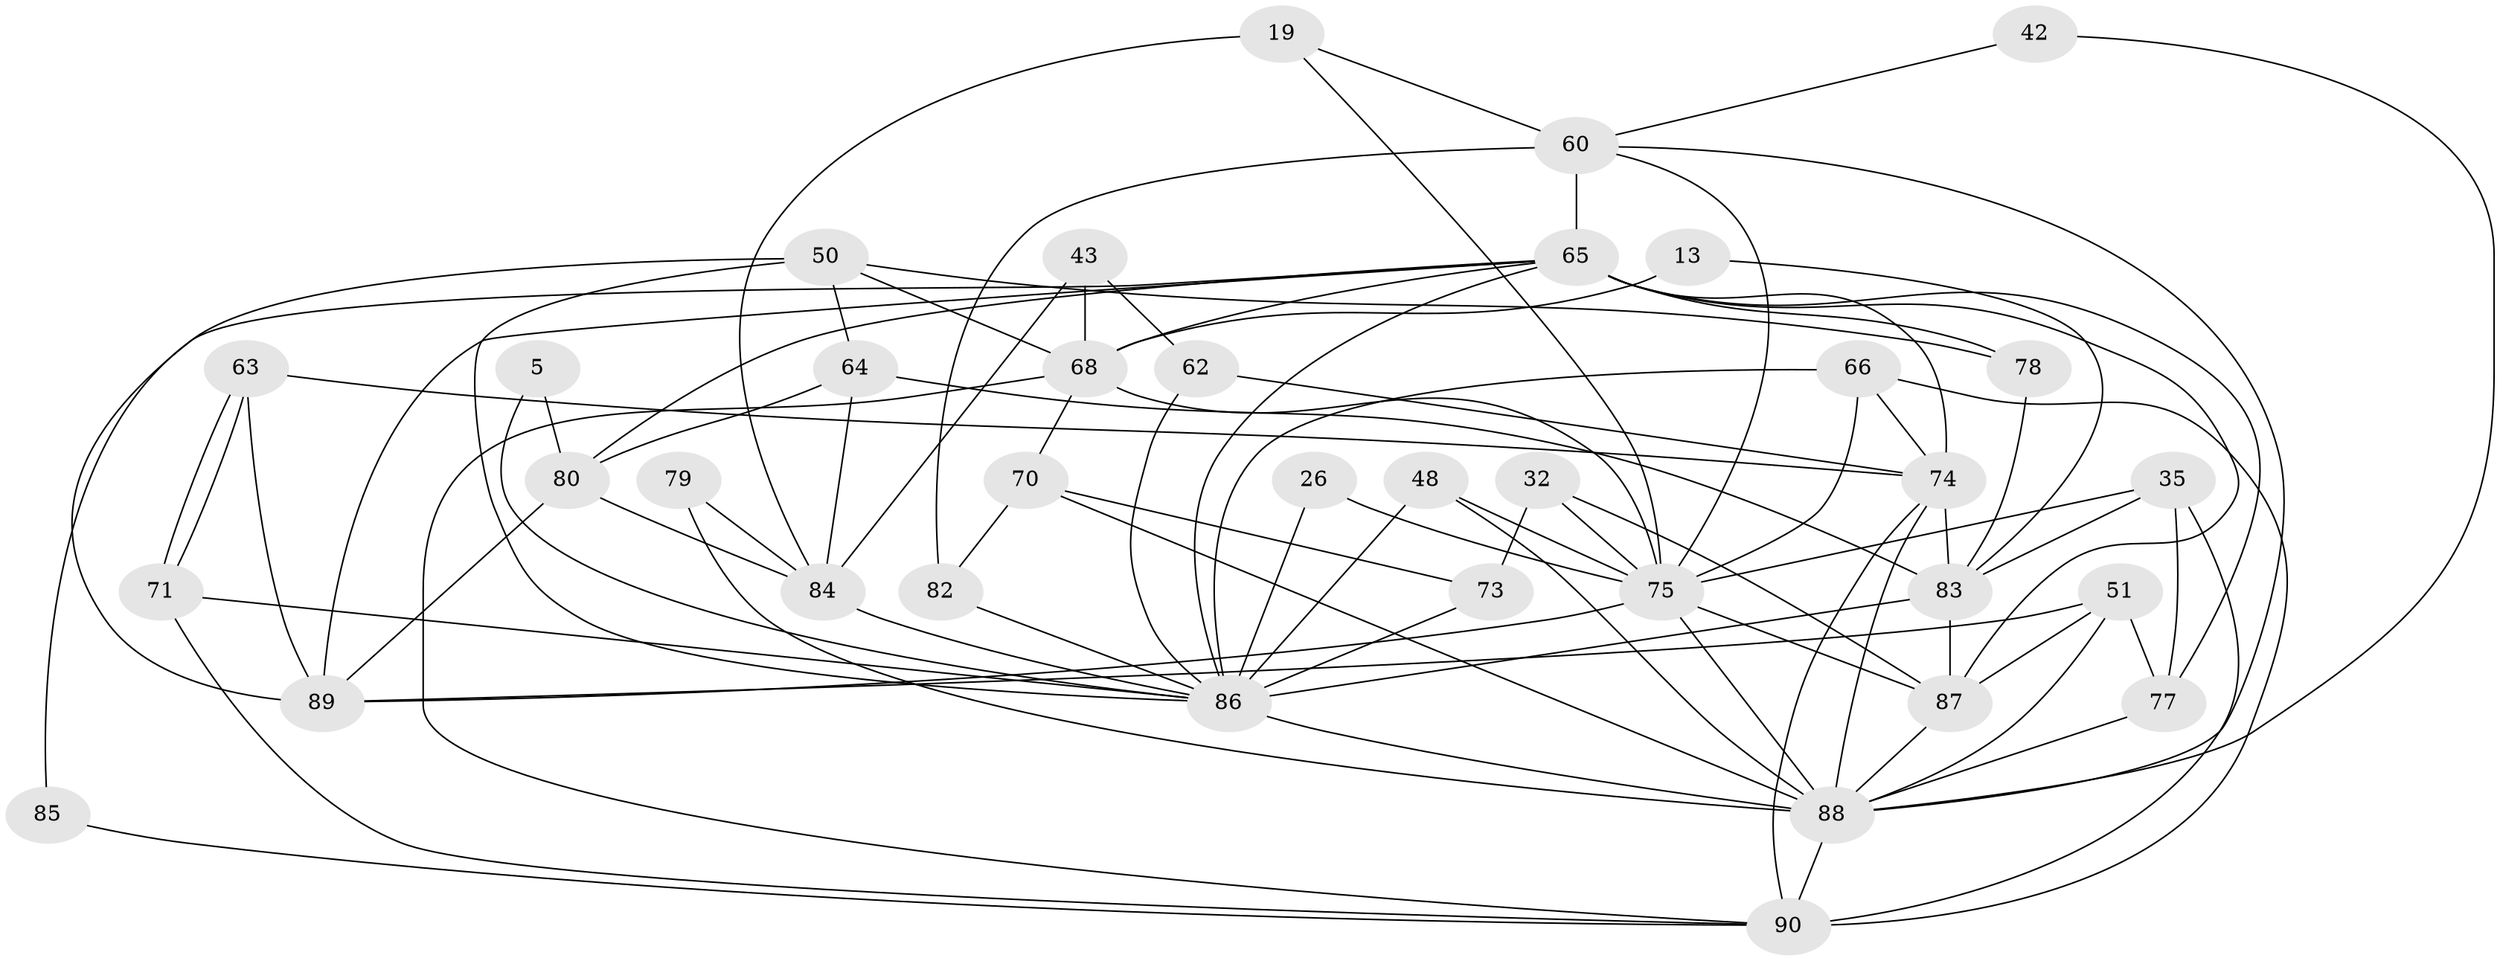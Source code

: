 // original degree distribution, {4: 0.2777777777777778, 5: 0.2222222222222222, 2: 0.14444444444444443, 3: 0.23333333333333334, 6: 0.07777777777777778, 7: 0.03333333333333333, 8: 0.011111111111111112}
// Generated by graph-tools (version 1.1) at 2025/54/03/04/25 21:54:19]
// undirected, 36 vertices, 88 edges
graph export_dot {
graph [start="1"]
  node [color=gray90,style=filled];
  5;
  13;
  19;
  26;
  32;
  35;
  42;
  43;
  48 [super="+18"];
  50 [super="+1"];
  51 [super="+31"];
  60 [super="+9+46"];
  62 [super="+17"];
  63;
  64;
  65 [super="+12+61"];
  66;
  68 [super="+15"];
  70;
  71;
  73 [super="+27"];
  74 [super="+67+57+58"];
  75 [super="+10+53+37+28"];
  77;
  78 [super="+38"];
  79;
  80 [super="+56"];
  82 [super="+55"];
  83 [super="+4"];
  84 [super="+47"];
  85;
  86 [super="+2+22+45+69"];
  87 [super="+81"];
  88 [super="+41+72+29+49"];
  89 [super="+76"];
  90 [super="+59+52"];
  5 -- 80;
  5 -- 86;
  13 -- 68;
  13 -- 83;
  19 -- 60;
  19 -- 75;
  19 -- 84;
  26 -- 86;
  26 -- 75;
  32 -- 73 [weight=2];
  32 -- 87;
  32 -- 75 [weight=2];
  35 -- 83;
  35 -- 77;
  35 -- 75;
  35 -- 90;
  42 -- 60;
  42 -- 88;
  43 -- 84;
  43 -- 62;
  43 -- 68;
  48 -- 86 [weight=2];
  48 -- 75 [weight=3];
  48 -- 88;
  50 -- 64;
  50 -- 78;
  50 -- 86 [weight=2];
  50 -- 89;
  50 -- 68;
  51 -- 77 [weight=2];
  51 -- 89 [weight=2];
  51 -- 87;
  51 -- 88 [weight=2];
  60 -- 82 [weight=3];
  60 -- 65 [weight=3];
  60 -- 75;
  60 -- 88;
  62 -- 74 [weight=2];
  62 -- 86;
  63 -- 71;
  63 -- 71;
  63 -- 89 [weight=2];
  63 -- 74;
  64 -- 80;
  64 -- 83 [weight=2];
  64 -- 84 [weight=2];
  65 -- 77 [weight=2];
  65 -- 74 [weight=2];
  65 -- 78 [weight=3];
  65 -- 80;
  65 -- 85;
  65 -- 87;
  65 -- 89;
  65 -- 86 [weight=2];
  65 -- 68;
  66 -- 74;
  66 -- 75 [weight=3];
  66 -- 90 [weight=3];
  66 -- 86;
  68 -- 75 [weight=2];
  68 -- 70;
  68 -- 90 [weight=3];
  70 -- 73;
  70 -- 82;
  70 -- 88;
  71 -- 90;
  71 -- 86;
  73 -- 86 [weight=3];
  74 -- 83;
  74 -- 88 [weight=2];
  74 -- 90;
  75 -- 87 [weight=2];
  75 -- 89;
  75 -- 88;
  77 -- 88;
  78 -- 83;
  79 -- 88;
  79 -- 84;
  80 -- 84 [weight=2];
  80 -- 89;
  82 -- 86;
  83 -- 87;
  83 -- 86;
  84 -- 86 [weight=2];
  85 -- 90;
  86 -- 88 [weight=3];
  87 -- 88;
  88 -- 90 [weight=2];
}

